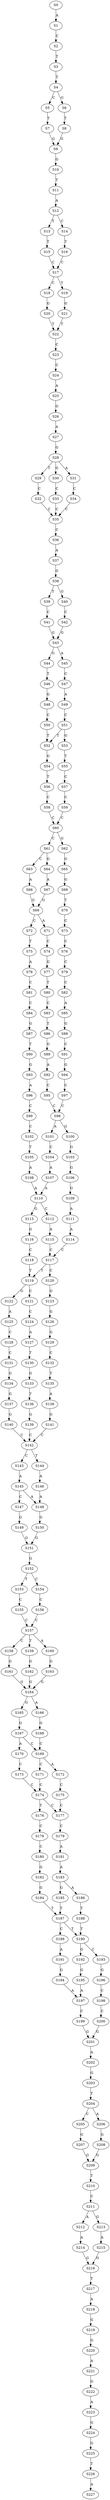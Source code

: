 strict digraph  {
	S0 -> S1 [ label = A ];
	S1 -> S2 [ label = C ];
	S2 -> S3 [ label = T ];
	S3 -> S4 [ label = T ];
	S4 -> S5 [ label = C ];
	S4 -> S6 [ label = G ];
	S5 -> S7 [ label = T ];
	S6 -> S8 [ label = T ];
	S7 -> S9 [ label = G ];
	S8 -> S9 [ label = G ];
	S9 -> S10 [ label = G ];
	S10 -> S11 [ label = T ];
	S11 -> S12 [ label = A ];
	S12 -> S13 [ label = T ];
	S12 -> S14 [ label = C ];
	S13 -> S15 [ label = T ];
	S14 -> S16 [ label = T ];
	S15 -> S17 [ label = C ];
	S16 -> S17 [ label = C ];
	S17 -> S18 [ label = C ];
	S17 -> S19 [ label = T ];
	S18 -> S20 [ label = G ];
	S19 -> S21 [ label = G ];
	S20 -> S22 [ label = T ];
	S21 -> S22 [ label = T ];
	S22 -> S23 [ label = C ];
	S23 -> S24 [ label = C ];
	S24 -> S25 [ label = A ];
	S25 -> S26 [ label = G ];
	S26 -> S27 [ label = A ];
	S27 -> S28 [ label = G ];
	S28 -> S29 [ label = T ];
	S28 -> S30 [ label = G ];
	S28 -> S31 [ label = A ];
	S29 -> S32 [ label = C ];
	S30 -> S33 [ label = C ];
	S31 -> S34 [ label = C ];
	S32 -> S35 [ label = C ];
	S33 -> S35 [ label = C ];
	S34 -> S35 [ label = C ];
	S35 -> S36 [ label = C ];
	S36 -> S37 [ label = A ];
	S37 -> S38 [ label = G ];
	S38 -> S39 [ label = T ];
	S38 -> S40 [ label = G ];
	S39 -> S41 [ label = C ];
	S40 -> S42 [ label = C ];
	S41 -> S43 [ label = G ];
	S42 -> S43 [ label = G ];
	S43 -> S44 [ label = G ];
	S43 -> S45 [ label = A ];
	S44 -> S46 [ label = T ];
	S45 -> S47 [ label = C ];
	S46 -> S48 [ label = G ];
	S47 -> S49 [ label = A ];
	S48 -> S50 [ label = C ];
	S49 -> S51 [ label = C ];
	S50 -> S52 [ label = T ];
	S51 -> S53 [ label = G ];
	S51 -> S52 [ label = T ];
	S52 -> S54 [ label = G ];
	S53 -> S55 [ label = T ];
	S54 -> S56 [ label = T ];
	S55 -> S57 [ label = C ];
	S56 -> S58 [ label = C ];
	S57 -> S59 [ label = C ];
	S58 -> S60 [ label = C ];
	S59 -> S60 [ label = C ];
	S60 -> S61 [ label = C ];
	S60 -> S62 [ label = G ];
	S61 -> S63 [ label = C ];
	S61 -> S64 [ label = G ];
	S62 -> S65 [ label = G ];
	S63 -> S66 [ label = A ];
	S64 -> S67 [ label = A ];
	S65 -> S68 [ label = G ];
	S66 -> S69 [ label = G ];
	S67 -> S69 [ label = G ];
	S68 -> S70 [ label = T ];
	S69 -> S71 [ label = A ];
	S69 -> S72 [ label = C ];
	S70 -> S73 [ label = C ];
	S71 -> S74 [ label = C ];
	S72 -> S75 [ label = T ];
	S73 -> S76 [ label = C ];
	S74 -> S77 [ label = G ];
	S75 -> S78 [ label = A ];
	S76 -> S79 [ label = C ];
	S77 -> S80 [ label = T ];
	S78 -> S81 [ label = C ];
	S79 -> S82 [ label = C ];
	S80 -> S83 [ label = C ];
	S81 -> S84 [ label = C ];
	S82 -> S85 [ label = A ];
	S83 -> S86 [ label = T ];
	S84 -> S87 [ label = G ];
	S85 -> S88 [ label = G ];
	S86 -> S89 [ label = G ];
	S87 -> S90 [ label = T ];
	S88 -> S91 [ label = C ];
	S89 -> S92 [ label = A ];
	S90 -> S93 [ label = G ];
	S91 -> S94 [ label = G ];
	S92 -> S95 [ label = C ];
	S93 -> S96 [ label = A ];
	S94 -> S97 [ label = C ];
	S95 -> S98 [ label = C ];
	S96 -> S99 [ label = C ];
	S97 -> S98 [ label = C ];
	S98 -> S100 [ label = G ];
	S98 -> S101 [ label = A ];
	S99 -> S102 [ label = C ];
	S100 -> S103 [ label = G ];
	S101 -> S104 [ label = C ];
	S102 -> S105 [ label = T ];
	S103 -> S106 [ label = G ];
	S104 -> S107 [ label = A ];
	S105 -> S108 [ label = A ];
	S106 -> S109 [ label = G ];
	S107 -> S110 [ label = A ];
	S108 -> S110 [ label = A ];
	S109 -> S111 [ label = A ];
	S110 -> S112 [ label = C ];
	S110 -> S113 [ label = G ];
	S111 -> S114 [ label = A ];
	S112 -> S115 [ label = A ];
	S113 -> S116 [ label = G ];
	S114 -> S117 [ label = C ];
	S115 -> S117 [ label = C ];
	S116 -> S118 [ label = C ];
	S117 -> S119 [ label = T ];
	S117 -> S120 [ label = C ];
	S118 -> S119 [ label = T ];
	S119 -> S121 [ label = C ];
	S119 -> S122 [ label = G ];
	S120 -> S123 [ label = G ];
	S121 -> S124 [ label = C ];
	S122 -> S125 [ label = A ];
	S123 -> S126 [ label = G ];
	S124 -> S127 [ label = A ];
	S125 -> S128 [ label = C ];
	S126 -> S129 [ label = G ];
	S127 -> S130 [ label = T ];
	S128 -> S131 [ label = C ];
	S129 -> S132 [ label = C ];
	S130 -> S133 [ label = G ];
	S131 -> S134 [ label = G ];
	S132 -> S135 [ label = T ];
	S133 -> S136 [ label = T ];
	S134 -> S137 [ label = G ];
	S135 -> S138 [ label = A ];
	S136 -> S139 [ label = G ];
	S137 -> S140 [ label = G ];
	S138 -> S141 [ label = G ];
	S139 -> S142 [ label = C ];
	S140 -> S142 [ label = C ];
	S141 -> S142 [ label = C ];
	S142 -> S143 [ label = C ];
	S142 -> S144 [ label = T ];
	S143 -> S145 [ label = A ];
	S144 -> S146 [ label = A ];
	S145 -> S147 [ label = C ];
	S145 -> S148 [ label = A ];
	S146 -> S148 [ label = A ];
	S147 -> S149 [ label = G ];
	S148 -> S150 [ label = G ];
	S149 -> S151 [ label = G ];
	S150 -> S151 [ label = G ];
	S151 -> S152 [ label = G ];
	S152 -> S153 [ label = T ];
	S152 -> S154 [ label = C ];
	S153 -> S155 [ label = C ];
	S154 -> S156 [ label = C ];
	S155 -> S157 [ label = C ];
	S156 -> S157 [ label = C ];
	S157 -> S158 [ label = C ];
	S157 -> S159 [ label = T ];
	S157 -> S160 [ label = A ];
	S158 -> S161 [ label = G ];
	S159 -> S162 [ label = G ];
	S160 -> S163 [ label = G ];
	S161 -> S164 [ label = G ];
	S162 -> S164 [ label = G ];
	S163 -> S164 [ label = G ];
	S164 -> S165 [ label = G ];
	S164 -> S166 [ label = A ];
	S165 -> S167 [ label = G ];
	S166 -> S168 [ label = G ];
	S167 -> S169 [ label = C ];
	S167 -> S170 [ label = A ];
	S168 -> S169 [ label = C ];
	S169 -> S171 [ label = C ];
	S169 -> S172 [ label = A ];
	S170 -> S173 [ label = C ];
	S171 -> S174 [ label = C ];
	S172 -> S175 [ label = C ];
	S173 -> S174 [ label = C ];
	S174 -> S176 [ label = T ];
	S174 -> S177 [ label = C ];
	S175 -> S177 [ label = C ];
	S176 -> S178 [ label = C ];
	S177 -> S179 [ label = C ];
	S178 -> S180 [ label = C ];
	S179 -> S181 [ label = A ];
	S180 -> S182 [ label = G ];
	S181 -> S183 [ label = A ];
	S182 -> S184 [ label = G ];
	S183 -> S185 [ label = G ];
	S183 -> S186 [ label = A ];
	S184 -> S187 [ label = T ];
	S185 -> S187 [ label = T ];
	S186 -> S188 [ label = T ];
	S187 -> S189 [ label = C ];
	S187 -> S190 [ label = T ];
	S188 -> S190 [ label = T ];
	S189 -> S191 [ label = A ];
	S190 -> S192 [ label = G ];
	S190 -> S193 [ label = C ];
	S191 -> S194 [ label = G ];
	S192 -> S195 [ label = G ];
	S193 -> S196 [ label = G ];
	S194 -> S197 [ label = A ];
	S195 -> S197 [ label = A ];
	S196 -> S198 [ label = C ];
	S197 -> S199 [ label = C ];
	S198 -> S200 [ label = C ];
	S199 -> S201 [ label = G ];
	S200 -> S201 [ label = G ];
	S201 -> S202 [ label = A ];
	S202 -> S203 [ label = G ];
	S203 -> S204 [ label = T ];
	S204 -> S205 [ label = C ];
	S204 -> S206 [ label = A ];
	S205 -> S207 [ label = G ];
	S206 -> S208 [ label = G ];
	S207 -> S209 [ label = G ];
	S208 -> S209 [ label = G ];
	S209 -> S210 [ label = T ];
	S210 -> S211 [ label = C ];
	S211 -> S212 [ label = A ];
	S211 -> S213 [ label = G ];
	S212 -> S214 [ label = A ];
	S213 -> S215 [ label = A ];
	S214 -> S216 [ label = G ];
	S215 -> S216 [ label = G ];
	S216 -> S217 [ label = T ];
	S217 -> S218 [ label = A ];
	S218 -> S219 [ label = G ];
	S219 -> S220 [ label = G ];
	S220 -> S221 [ label = A ];
	S221 -> S222 [ label = G ];
	S222 -> S223 [ label = A ];
	S223 -> S224 [ label = G ];
	S224 -> S225 [ label = G ];
	S225 -> S226 [ label = T ];
	S226 -> S227 [ label = A ];
}
